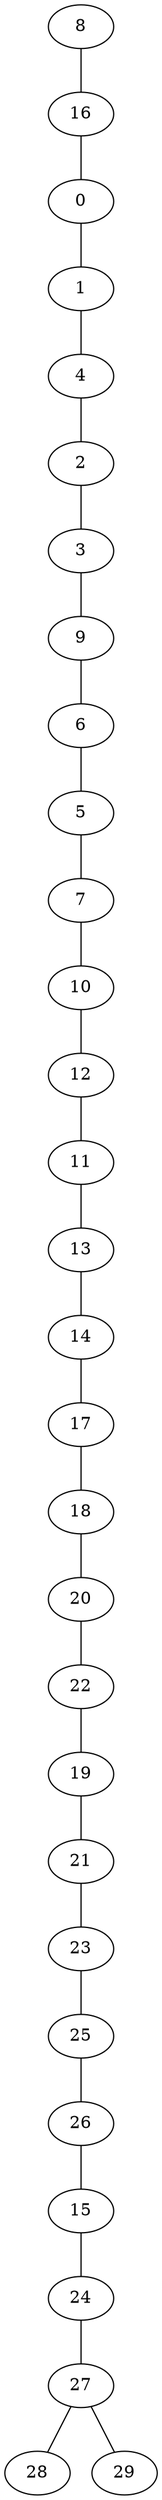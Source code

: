 graph abstract {
	0 -- {1 }
	1 -- {4 }
	2 -- {3 }
	3 -- {9 }
	4 -- {2 }
	5 -- {7 }
	6 -- {5 }
	7 -- {10 }
	8 -- {16 }
	9 -- {6 }
	10 -- {12 }
	11 -- {13 }
	12 -- {11 }
	13 -- {14 }
	14 -- {17 }
	15 -- {24 }
	16 -- {0 }
	17 -- {18 }
	18 -- {20 }
	19 -- {21 }
	20 -- {22 }
	21 -- {23 }
	22 -- {19 }
	23 -- {25 }
	24 -- {27 }
	25 -- {26 }
	26 -- {15 }
	27 -- {28 29 }
}
